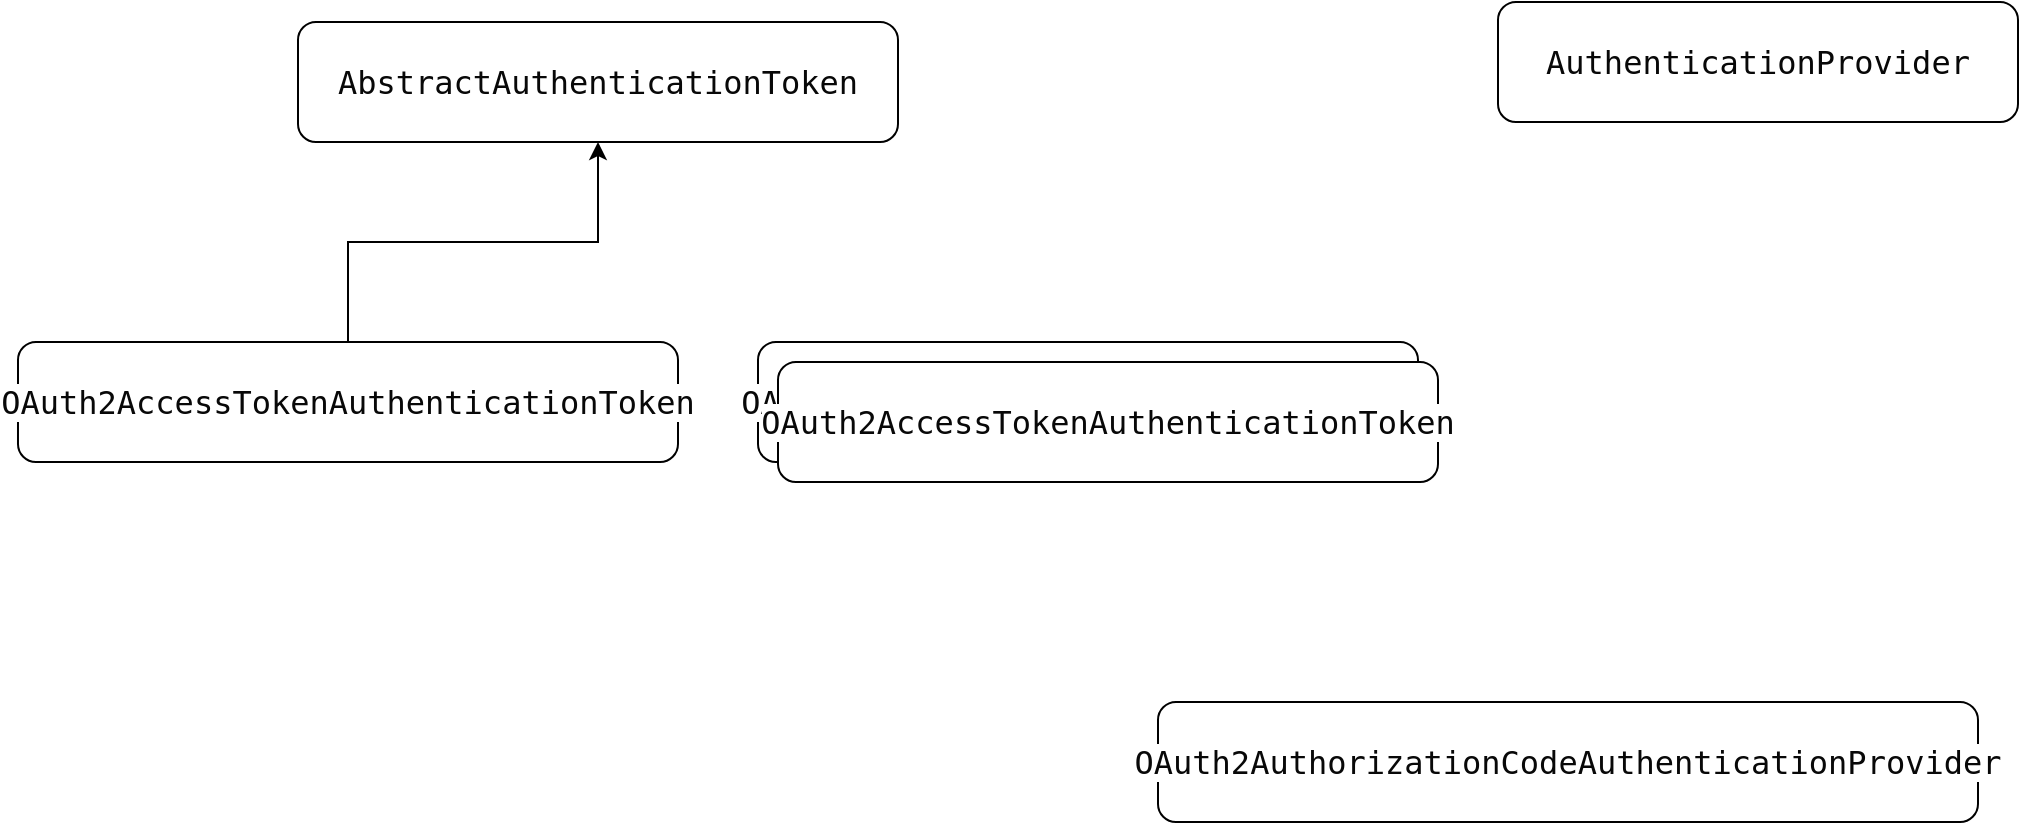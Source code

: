 <mxfile version="22.1.7" type="github">
  <diagram name="第 1 页" id="Q0_8PzL0tU8OcnQ2CRl1">
    <mxGraphModel dx="1386" dy="759" grid="1" gridSize="10" guides="1" tooltips="1" connect="1" arrows="1" fold="1" page="1" pageScale="1" pageWidth="827" pageHeight="1169" math="0" shadow="0">
      <root>
        <mxCell id="0" />
        <mxCell id="1" parent="0" />
        <mxCell id="Z4xzRQGYo6l14VFdFfW8-1" value="&lt;div style=&quot;background-color:#ffffff;color:#080808&quot;&gt;&lt;pre style=&quot;font-family:&#39;JetBrains Mono&#39;,monospace;font-size:12.0pt;&quot;&gt;AbstractAuthenticationToken&lt;/pre&gt;&lt;/div&gt;" style="rounded=1;whiteSpace=wrap;html=1;" vertex="1" parent="1">
          <mxGeometry x="190" y="160" width="300" height="60" as="geometry" />
        </mxCell>
        <mxCell id="Z4xzRQGYo6l14VFdFfW8-4" style="edgeStyle=orthogonalEdgeStyle;rounded=0;orthogonalLoop=1;jettySize=auto;html=1;exitX=0.5;exitY=0;exitDx=0;exitDy=0;entryX=0.5;entryY=1;entryDx=0;entryDy=0;" edge="1" parent="1" source="Z4xzRQGYo6l14VFdFfW8-3" target="Z4xzRQGYo6l14VFdFfW8-1">
          <mxGeometry relative="1" as="geometry" />
        </mxCell>
        <mxCell id="Z4xzRQGYo6l14VFdFfW8-3" value="&lt;div style=&quot;background-color:#ffffff;color:#080808&quot;&gt;&lt;pre style=&quot;font-family:&#39;JetBrains Mono&#39;,monospace;font-size:12.0pt;&quot;&gt;OAuth2AccessTokenAuthenticationToken&lt;/pre&gt;&lt;/div&gt;" style="rounded=1;whiteSpace=wrap;html=1;" vertex="1" parent="1">
          <mxGeometry x="50" y="320" width="330" height="60" as="geometry" />
        </mxCell>
        <mxCell id="Z4xzRQGYo6l14VFdFfW8-5" value="&lt;div style=&quot;background-color:#ffffff;color:#080808&quot;&gt;&lt;pre style=&quot;font-family:&#39;JetBrains Mono&#39;,monospace;font-size:12.0pt;&quot;&gt;OAuth2AccessTokenAuthenticationToken&lt;/pre&gt;&lt;/div&gt;" style="rounded=1;whiteSpace=wrap;html=1;" vertex="1" parent="1">
          <mxGeometry x="420" y="320" width="330" height="60" as="geometry" />
        </mxCell>
        <mxCell id="Z4xzRQGYo6l14VFdFfW8-6" value="&lt;div style=&quot;background-color:#ffffff;color:#080808&quot;&gt;&lt;pre style=&quot;font-family:&#39;JetBrains Mono&#39;,monospace;font-size:12.0pt;&quot;&gt;AuthenticationProvider&lt;/pre&gt;&lt;/div&gt;" style="rounded=1;whiteSpace=wrap;html=1;" vertex="1" parent="1">
          <mxGeometry x="790" y="150" width="260" height="60" as="geometry" />
        </mxCell>
        <mxCell id="Z4xzRQGYo6l14VFdFfW8-7" value="&lt;div style=&quot;background-color:#ffffff;color:#080808&quot;&gt;&lt;pre style=&quot;font-family:&#39;JetBrains Mono&#39;,monospace;font-size:12.0pt;&quot;&gt;OAuth2AccessTokenAuthenticationToken&lt;/pre&gt;&lt;/div&gt;" style="rounded=1;whiteSpace=wrap;html=1;" vertex="1" parent="1">
          <mxGeometry x="430" y="330" width="330" height="60" as="geometry" />
        </mxCell>
        <mxCell id="Z4xzRQGYo6l14VFdFfW8-8" value="&lt;div style=&quot;background-color:#ffffff;color:#080808&quot;&gt;&lt;pre style=&quot;font-family:&#39;JetBrains Mono&#39;,monospace;font-size:12.0pt;&quot;&gt;&lt;div&gt;&lt;pre style=&quot;font-family:&#39;JetBrains Mono&#39;,monospace;font-size:12.0pt;&quot;&gt;OAuth2AuthorizationCodeAuthenticationProvider&lt;/pre&gt;&lt;/div&gt;&lt;/pre&gt;&lt;/div&gt;" style="rounded=1;whiteSpace=wrap;html=1;" vertex="1" parent="1">
          <mxGeometry x="620" y="500" width="410" height="60" as="geometry" />
        </mxCell>
      </root>
    </mxGraphModel>
  </diagram>
</mxfile>
